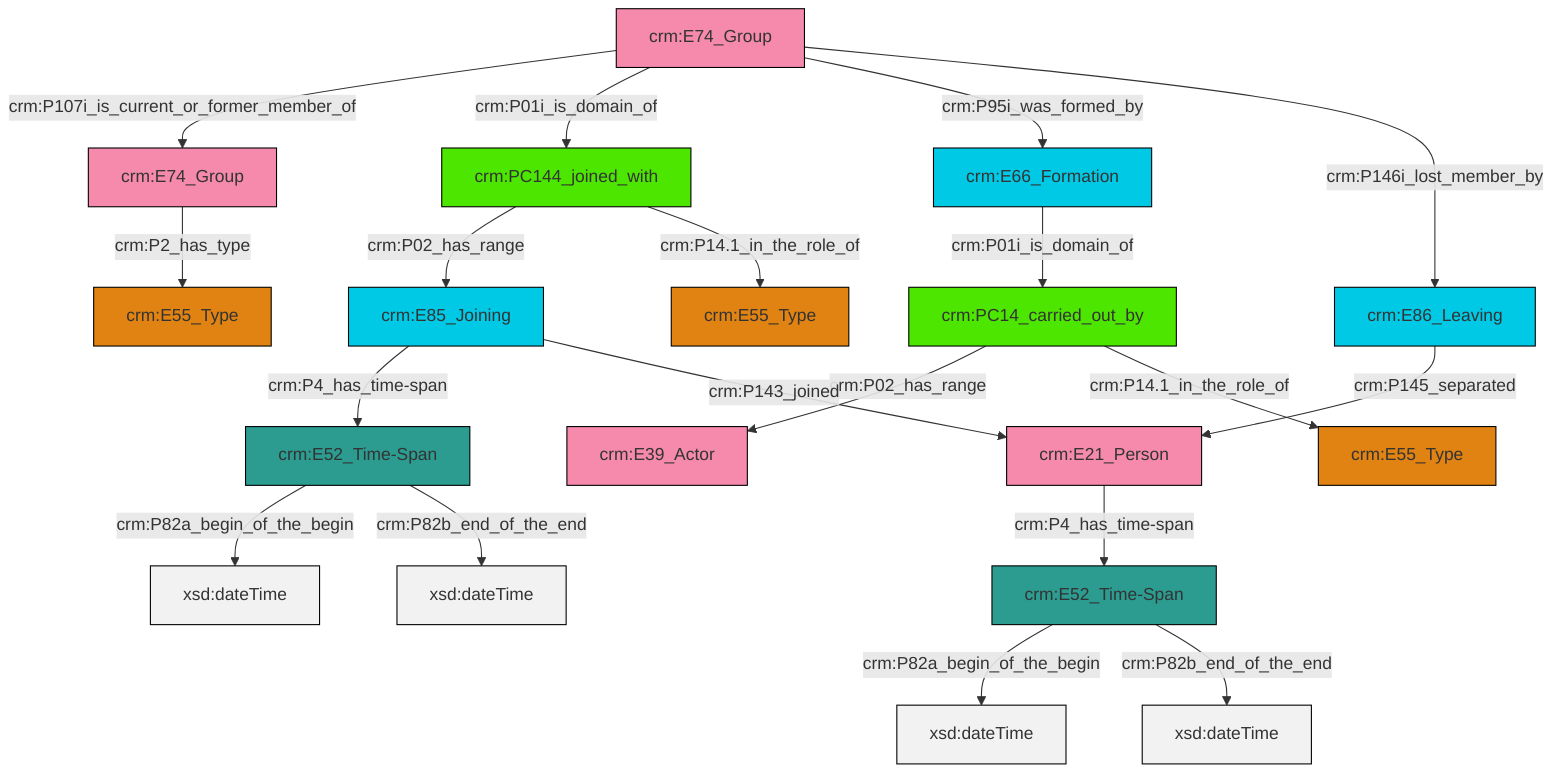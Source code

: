 graph TD
classDef Literal fill:#f2f2f2,stroke:#000000;
classDef CRM_Entity fill:#FFFFFF,stroke:#000000;
classDef Temporal_Entity fill:#00C9E6, stroke:#000000;
classDef Type fill:#E18312, stroke:#000000;
classDef Time-Span fill:#2C9C91, stroke:#000000;
classDef Appellation fill:#FFEB7F, stroke:#000000;
classDef Place fill:#008836, stroke:#000000;
classDef Persistent_Item fill:#B266B2, stroke:#000000;
classDef Conceptual_Object fill:#FFD700, stroke:#000000;
classDef Physical_Thing fill:#D2B48C, stroke:#000000;
classDef Actor fill:#f58aad, stroke:#000000;
classDef PC_Classes fill:#4ce600, stroke:#000000;
classDef Multi fill:#cccccc,stroke:#000000;

0["crm:PC14_carried_out_by"]:::PC_Classes -->|crm:P02_has_range| 1["crm:E39_Actor"]:::Actor
0["crm:PC14_carried_out_by"]:::PC_Classes -->|crm:P14.1_in_the_role_of| 2["crm:E55_Type"]:::Type
3["crm:E74_Group"]:::Actor -->|crm:P107i_is_current_or_former_member_of| 4["crm:E74_Group"]:::Actor
5["crm:PC144_joined_with"]:::PC_Classes -->|crm:P02_has_range| 6["crm:E85_Joining"]:::Temporal_Entity
4["crm:E74_Group"]:::Actor -->|crm:P2_has_type| 7["crm:E55_Type"]:::Type
14["crm:E52_Time-Span"]:::Time-Span -->|crm:P82a_begin_of_the_begin| 15[xsd:dateTime]:::Literal
6["crm:E85_Joining"]:::Temporal_Entity -->|crm:P4_has_time-span| 14["crm:E52_Time-Span"]:::Time-Span
14["crm:E52_Time-Span"]:::Time-Span -->|crm:P82b_end_of_the_end| 18[xsd:dateTime]:::Literal
19["crm:E52_Time-Span"]:::Time-Span -->|crm:P82a_begin_of_the_begin| 20[xsd:dateTime]:::Literal
10["crm:E21_Person"]:::Actor -->|crm:P4_has_time-span| 19["crm:E52_Time-Span"]:::Time-Span
12["crm:E86_Leaving"]:::Temporal_Entity -->|crm:P145_separated| 10["crm:E21_Person"]:::Actor
5["crm:PC144_joined_with"]:::PC_Classes -->|crm:P14.1_in_the_role_of| 22["crm:E55_Type"]:::Type
6["crm:E85_Joining"]:::Temporal_Entity -->|crm:P143_joined| 10["crm:E21_Person"]:::Actor
25["crm:E66_Formation"]:::Temporal_Entity -->|crm:P01i_is_domain_of| 0["crm:PC14_carried_out_by"]:::PC_Classes
19["crm:E52_Time-Span"]:::Time-Span -->|crm:P82b_end_of_the_end| 31[xsd:dateTime]:::Literal
3["crm:E74_Group"]:::Actor -->|crm:P01i_is_domain_of| 5["crm:PC144_joined_with"]:::PC_Classes
3["crm:E74_Group"]:::Actor -->|crm:P95i_was_formed_by| 25["crm:E66_Formation"]:::Temporal_Entity
3["crm:E74_Group"]:::Actor -->|crm:P146i_lost_member_by| 12["crm:E86_Leaving"]:::Temporal_Entity